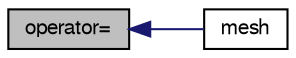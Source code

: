 digraph "operator="
{
  bgcolor="transparent";
  edge [fontname="FreeSans",fontsize="10",labelfontname="FreeSans",labelfontsize="10"];
  node [fontname="FreeSans",fontsize="10",shape=record];
  rankdir="LR";
  Node2253 [label="operator=",height=0.2,width=0.4,color="black", fillcolor="grey75", style="filled", fontcolor="black"];
  Node2253 -> Node2254 [dir="back",color="midnightblue",fontsize="10",style="solid",fontname="FreeSans"];
  Node2254 [label="mesh",height=0.2,width=0.4,color="black",URL="$a24950.html#ae78c91f8ff731c07ccc4351d9fe861ba"];
}

